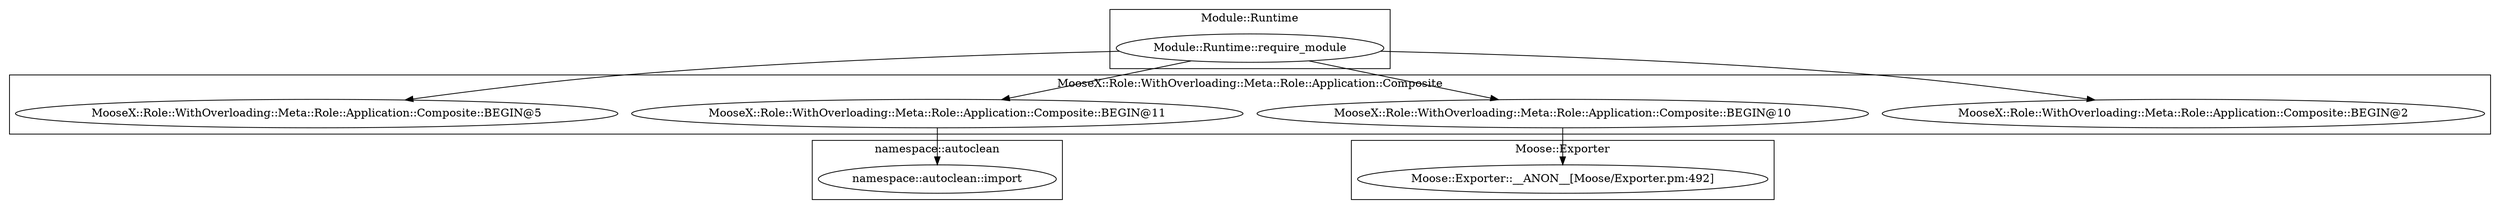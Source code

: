 digraph {
graph [overlap=false]
subgraph cluster_Module_Runtime {
	label="Module::Runtime";
	"Module::Runtime::require_module";
}
subgraph cluster_MooseX_Role_WithOverloading_Meta_Role_Application_Composite {
	label="MooseX::Role::WithOverloading::Meta::Role::Application::Composite";
	"MooseX::Role::WithOverloading::Meta::Role::Application::Composite::BEGIN@2";
	"MooseX::Role::WithOverloading::Meta::Role::Application::Composite::BEGIN@11";
	"MooseX::Role::WithOverloading::Meta::Role::Application::Composite::BEGIN@10";
	"MooseX::Role::WithOverloading::Meta::Role::Application::Composite::BEGIN@5";
}
subgraph cluster_Moose_Exporter {
	label="Moose::Exporter";
	"Moose::Exporter::__ANON__[Moose/Exporter.pm:492]";
}
subgraph cluster_namespace_autoclean {
	label="namespace::autoclean";
	"namespace::autoclean::import";
}
"Module::Runtime::require_module" -> "MooseX::Role::WithOverloading::Meta::Role::Application::Composite::BEGIN@10";
"MooseX::Role::WithOverloading::Meta::Role::Application::Composite::BEGIN@10" -> "Moose::Exporter::__ANON__[Moose/Exporter.pm:492]";
"Module::Runtime::require_module" -> "MooseX::Role::WithOverloading::Meta::Role::Application::Composite::BEGIN@11";
"Module::Runtime::require_module" -> "MooseX::Role::WithOverloading::Meta::Role::Application::Composite::BEGIN@5";
"MooseX::Role::WithOverloading::Meta::Role::Application::Composite::BEGIN@11" -> "namespace::autoclean::import";
"Module::Runtime::require_module" -> "MooseX::Role::WithOverloading::Meta::Role::Application::Composite::BEGIN@2";
}
